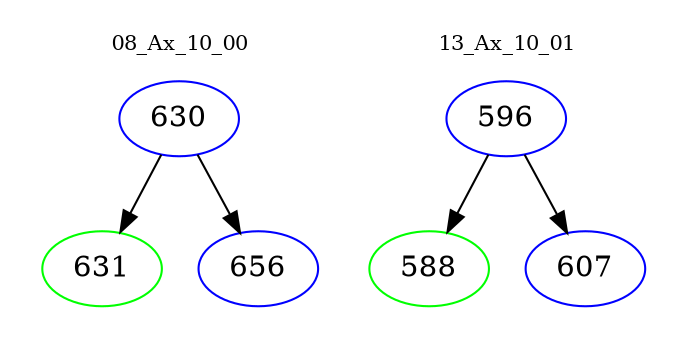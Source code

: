 digraph{
subgraph cluster_0 {
color = white
label = "08_Ax_10_00";
fontsize=10;
T0_630 [label="630", color="blue"]
T0_630 -> T0_631 [color="black"]
T0_631 [label="631", color="green"]
T0_630 -> T0_656 [color="black"]
T0_656 [label="656", color="blue"]
}
subgraph cluster_1 {
color = white
label = "13_Ax_10_01";
fontsize=10;
T1_596 [label="596", color="blue"]
T1_596 -> T1_588 [color="black"]
T1_588 [label="588", color="green"]
T1_596 -> T1_607 [color="black"]
T1_607 [label="607", color="blue"]
}
}
